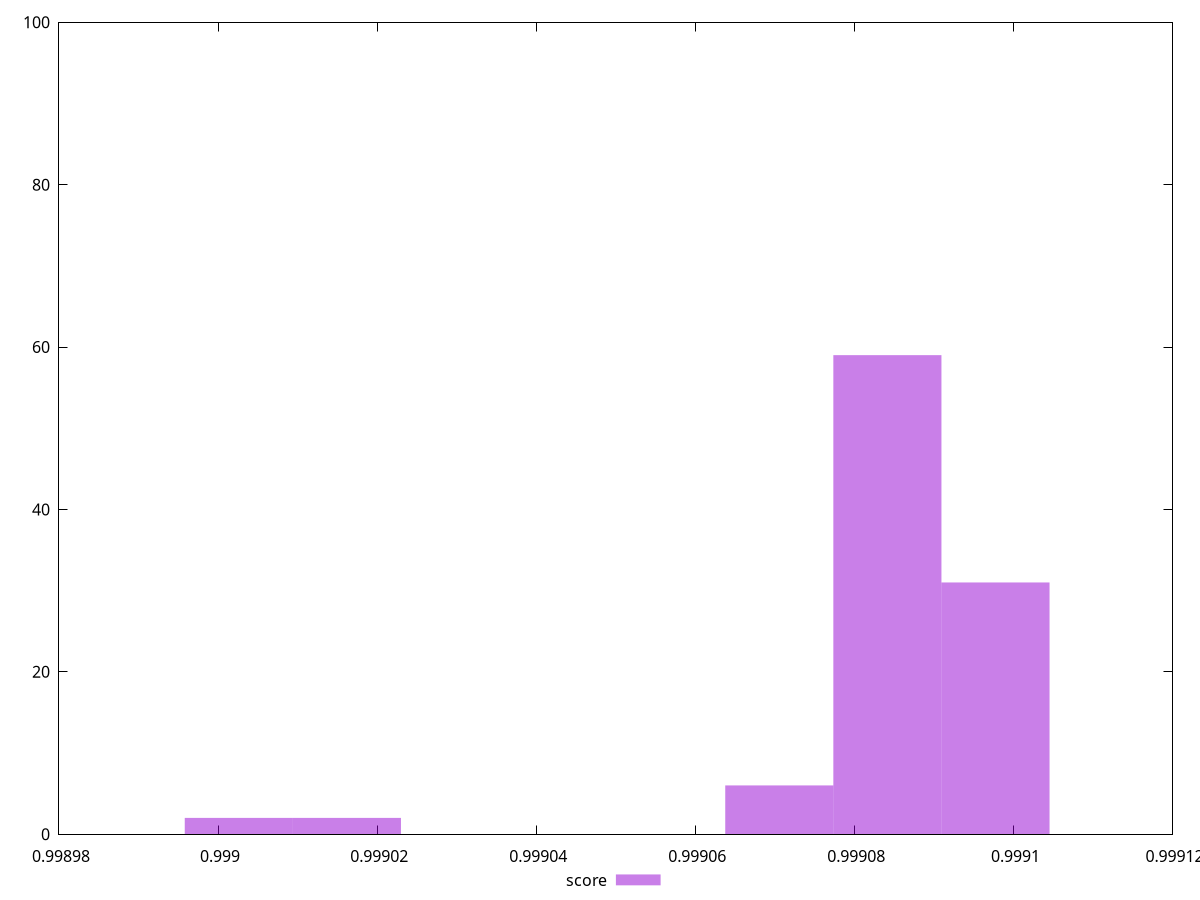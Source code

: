 reset
set terminal svg size 640, 490 enhanced background rgb 'white'
set output "report_00007_2020-12-11T15:55:29.892Z/first-cpu-idle/samples/pages+cached+noexternal+nojs/score/histogram.svg"

$score <<EOF
0.9990841536142362 59
0.9990705624816881 6
0.9990977447467844 31
0.9990026068189474 2
0.9990161979514955 2
EOF

set key outside below
set boxwidth 0.000013591132548146323
set yrange [0:100]
set style fill transparent solid 0.5 noborder

plot \
  $score title "score" with boxes, \


reset